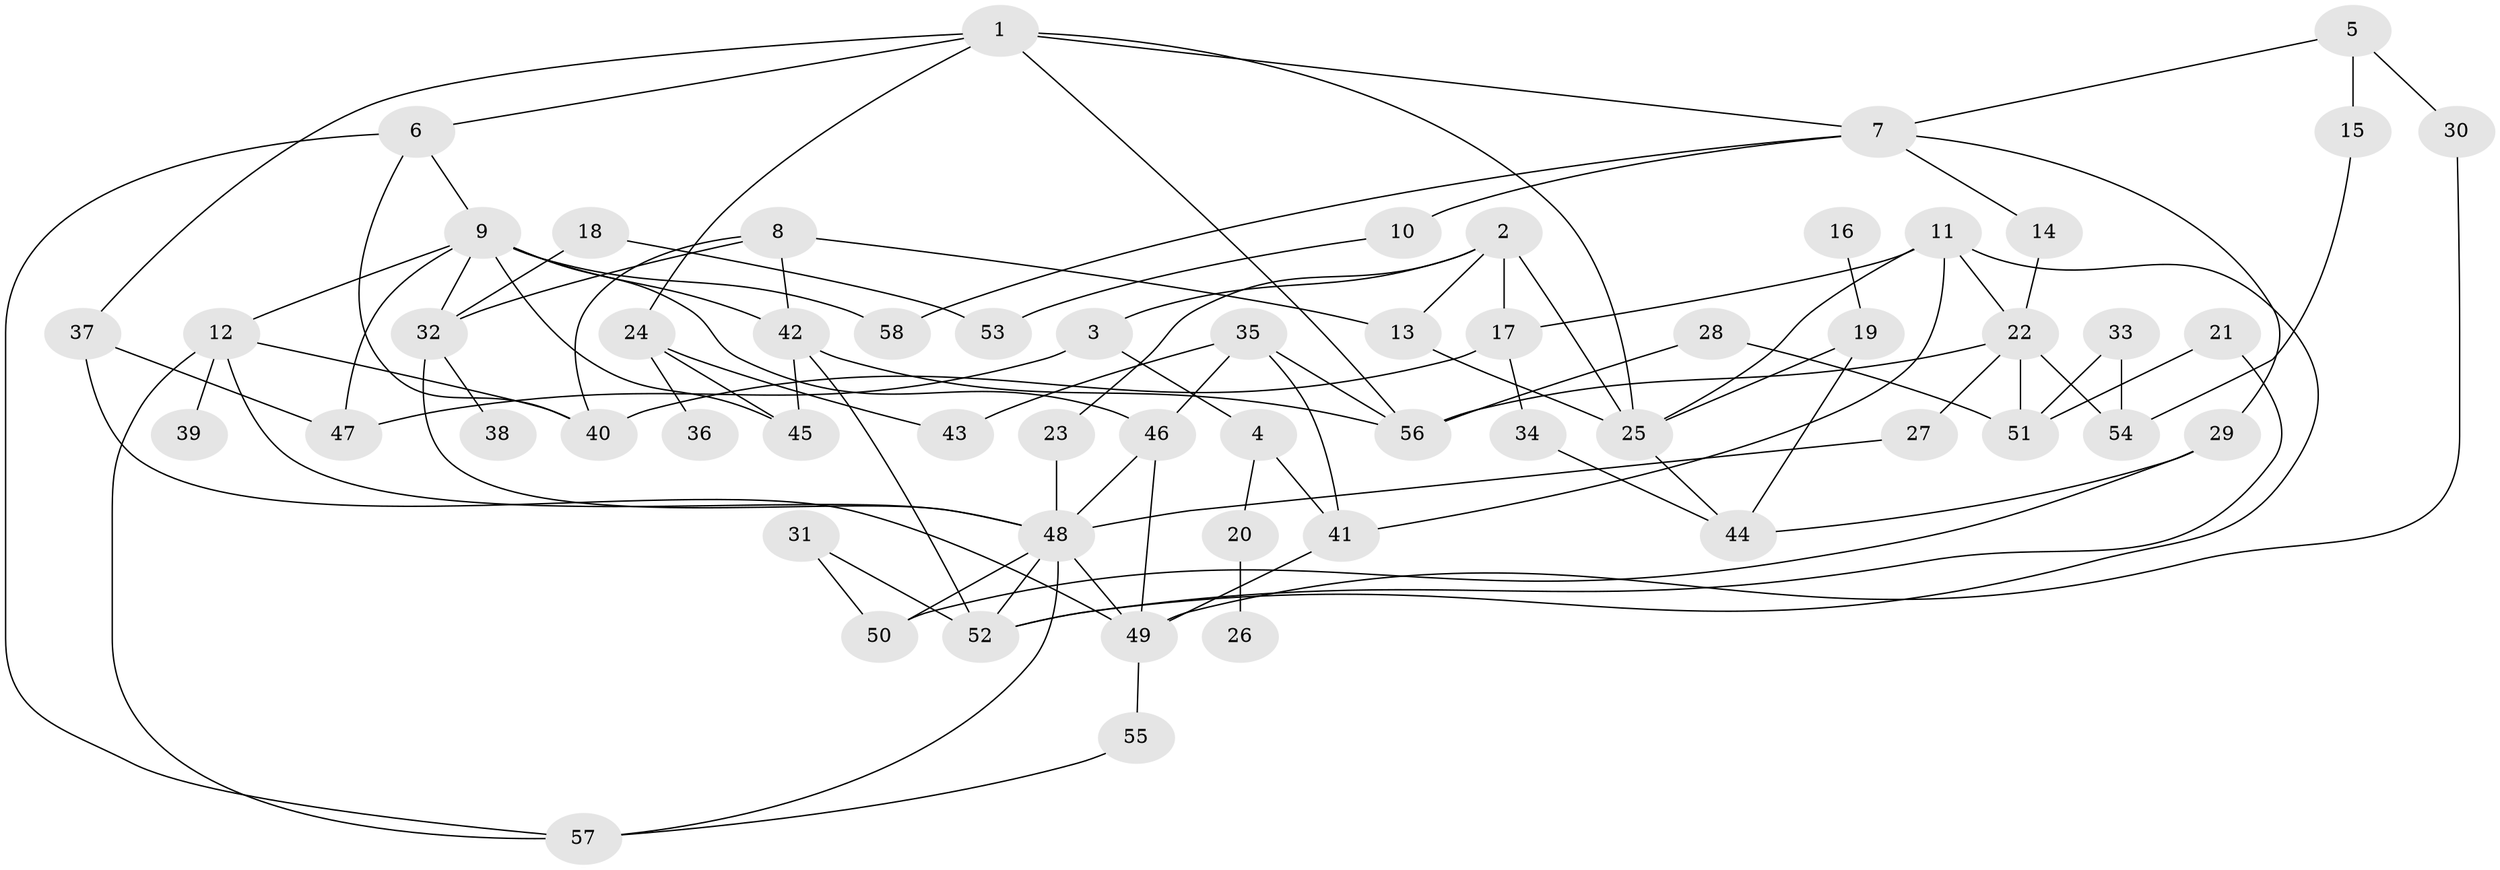 // original degree distribution, {6: 0.034482758620689655, 8: 0.017241379310344827, 4: 0.11206896551724138, 3: 0.2672413793103448, 5: 0.06896551724137931, 2: 0.2672413793103448, 7: 0.008620689655172414, 1: 0.22413793103448276}
// Generated by graph-tools (version 1.1) at 2025/01/03/09/25 03:01:10]
// undirected, 58 vertices, 99 edges
graph export_dot {
graph [start="1"]
  node [color=gray90,style=filled];
  1;
  2;
  3;
  4;
  5;
  6;
  7;
  8;
  9;
  10;
  11;
  12;
  13;
  14;
  15;
  16;
  17;
  18;
  19;
  20;
  21;
  22;
  23;
  24;
  25;
  26;
  27;
  28;
  29;
  30;
  31;
  32;
  33;
  34;
  35;
  36;
  37;
  38;
  39;
  40;
  41;
  42;
  43;
  44;
  45;
  46;
  47;
  48;
  49;
  50;
  51;
  52;
  53;
  54;
  55;
  56;
  57;
  58;
  1 -- 6 [weight=1.0];
  1 -- 7 [weight=1.0];
  1 -- 24 [weight=1.0];
  1 -- 25 [weight=1.0];
  1 -- 37 [weight=1.0];
  1 -- 56 [weight=1.0];
  2 -- 3 [weight=1.0];
  2 -- 13 [weight=1.0];
  2 -- 17 [weight=1.0];
  2 -- 23 [weight=1.0];
  2 -- 25 [weight=2.0];
  3 -- 4 [weight=1.0];
  3 -- 47 [weight=1.0];
  4 -- 20 [weight=2.0];
  4 -- 41 [weight=1.0];
  5 -- 7 [weight=1.0];
  5 -- 15 [weight=1.0];
  5 -- 30 [weight=1.0];
  6 -- 9 [weight=1.0];
  6 -- 40 [weight=1.0];
  6 -- 57 [weight=1.0];
  7 -- 10 [weight=1.0];
  7 -- 14 [weight=1.0];
  7 -- 29 [weight=1.0];
  7 -- 58 [weight=1.0];
  8 -- 13 [weight=1.0];
  8 -- 32 [weight=1.0];
  8 -- 40 [weight=1.0];
  8 -- 42 [weight=1.0];
  9 -- 12 [weight=1.0];
  9 -- 32 [weight=1.0];
  9 -- 42 [weight=1.0];
  9 -- 45 [weight=1.0];
  9 -- 46 [weight=1.0];
  9 -- 47 [weight=1.0];
  9 -- 58 [weight=1.0];
  10 -- 53 [weight=1.0];
  11 -- 17 [weight=1.0];
  11 -- 22 [weight=2.0];
  11 -- 25 [weight=1.0];
  11 -- 41 [weight=1.0];
  11 -- 52 [weight=1.0];
  12 -- 39 [weight=1.0];
  12 -- 40 [weight=1.0];
  12 -- 48 [weight=1.0];
  12 -- 57 [weight=1.0];
  13 -- 25 [weight=1.0];
  14 -- 22 [weight=1.0];
  15 -- 54 [weight=1.0];
  16 -- 19 [weight=1.0];
  17 -- 34 [weight=1.0];
  17 -- 40 [weight=1.0];
  18 -- 32 [weight=1.0];
  18 -- 53 [weight=1.0];
  19 -- 25 [weight=1.0];
  19 -- 44 [weight=1.0];
  20 -- 26 [weight=1.0];
  21 -- 51 [weight=1.0];
  21 -- 52 [weight=1.0];
  22 -- 27 [weight=1.0];
  22 -- 51 [weight=1.0];
  22 -- 54 [weight=1.0];
  22 -- 56 [weight=1.0];
  23 -- 48 [weight=1.0];
  24 -- 36 [weight=1.0];
  24 -- 43 [weight=1.0];
  24 -- 45 [weight=1.0];
  25 -- 44 [weight=1.0];
  27 -- 48 [weight=1.0];
  28 -- 51 [weight=1.0];
  28 -- 56 [weight=1.0];
  29 -- 44 [weight=1.0];
  29 -- 50 [weight=1.0];
  30 -- 49 [weight=1.0];
  31 -- 50 [weight=1.0];
  31 -- 52 [weight=1.0];
  32 -- 38 [weight=1.0];
  32 -- 48 [weight=1.0];
  33 -- 51 [weight=1.0];
  33 -- 54 [weight=1.0];
  34 -- 44 [weight=1.0];
  35 -- 41 [weight=1.0];
  35 -- 43 [weight=1.0];
  35 -- 46 [weight=1.0];
  35 -- 56 [weight=1.0];
  37 -- 47 [weight=1.0];
  37 -- 49 [weight=1.0];
  41 -- 49 [weight=1.0];
  42 -- 45 [weight=1.0];
  42 -- 52 [weight=1.0];
  42 -- 56 [weight=1.0];
  46 -- 48 [weight=1.0];
  46 -- 49 [weight=1.0];
  48 -- 49 [weight=1.0];
  48 -- 50 [weight=1.0];
  48 -- 52 [weight=1.0];
  48 -- 57 [weight=1.0];
  49 -- 55 [weight=1.0];
  55 -- 57 [weight=1.0];
}
